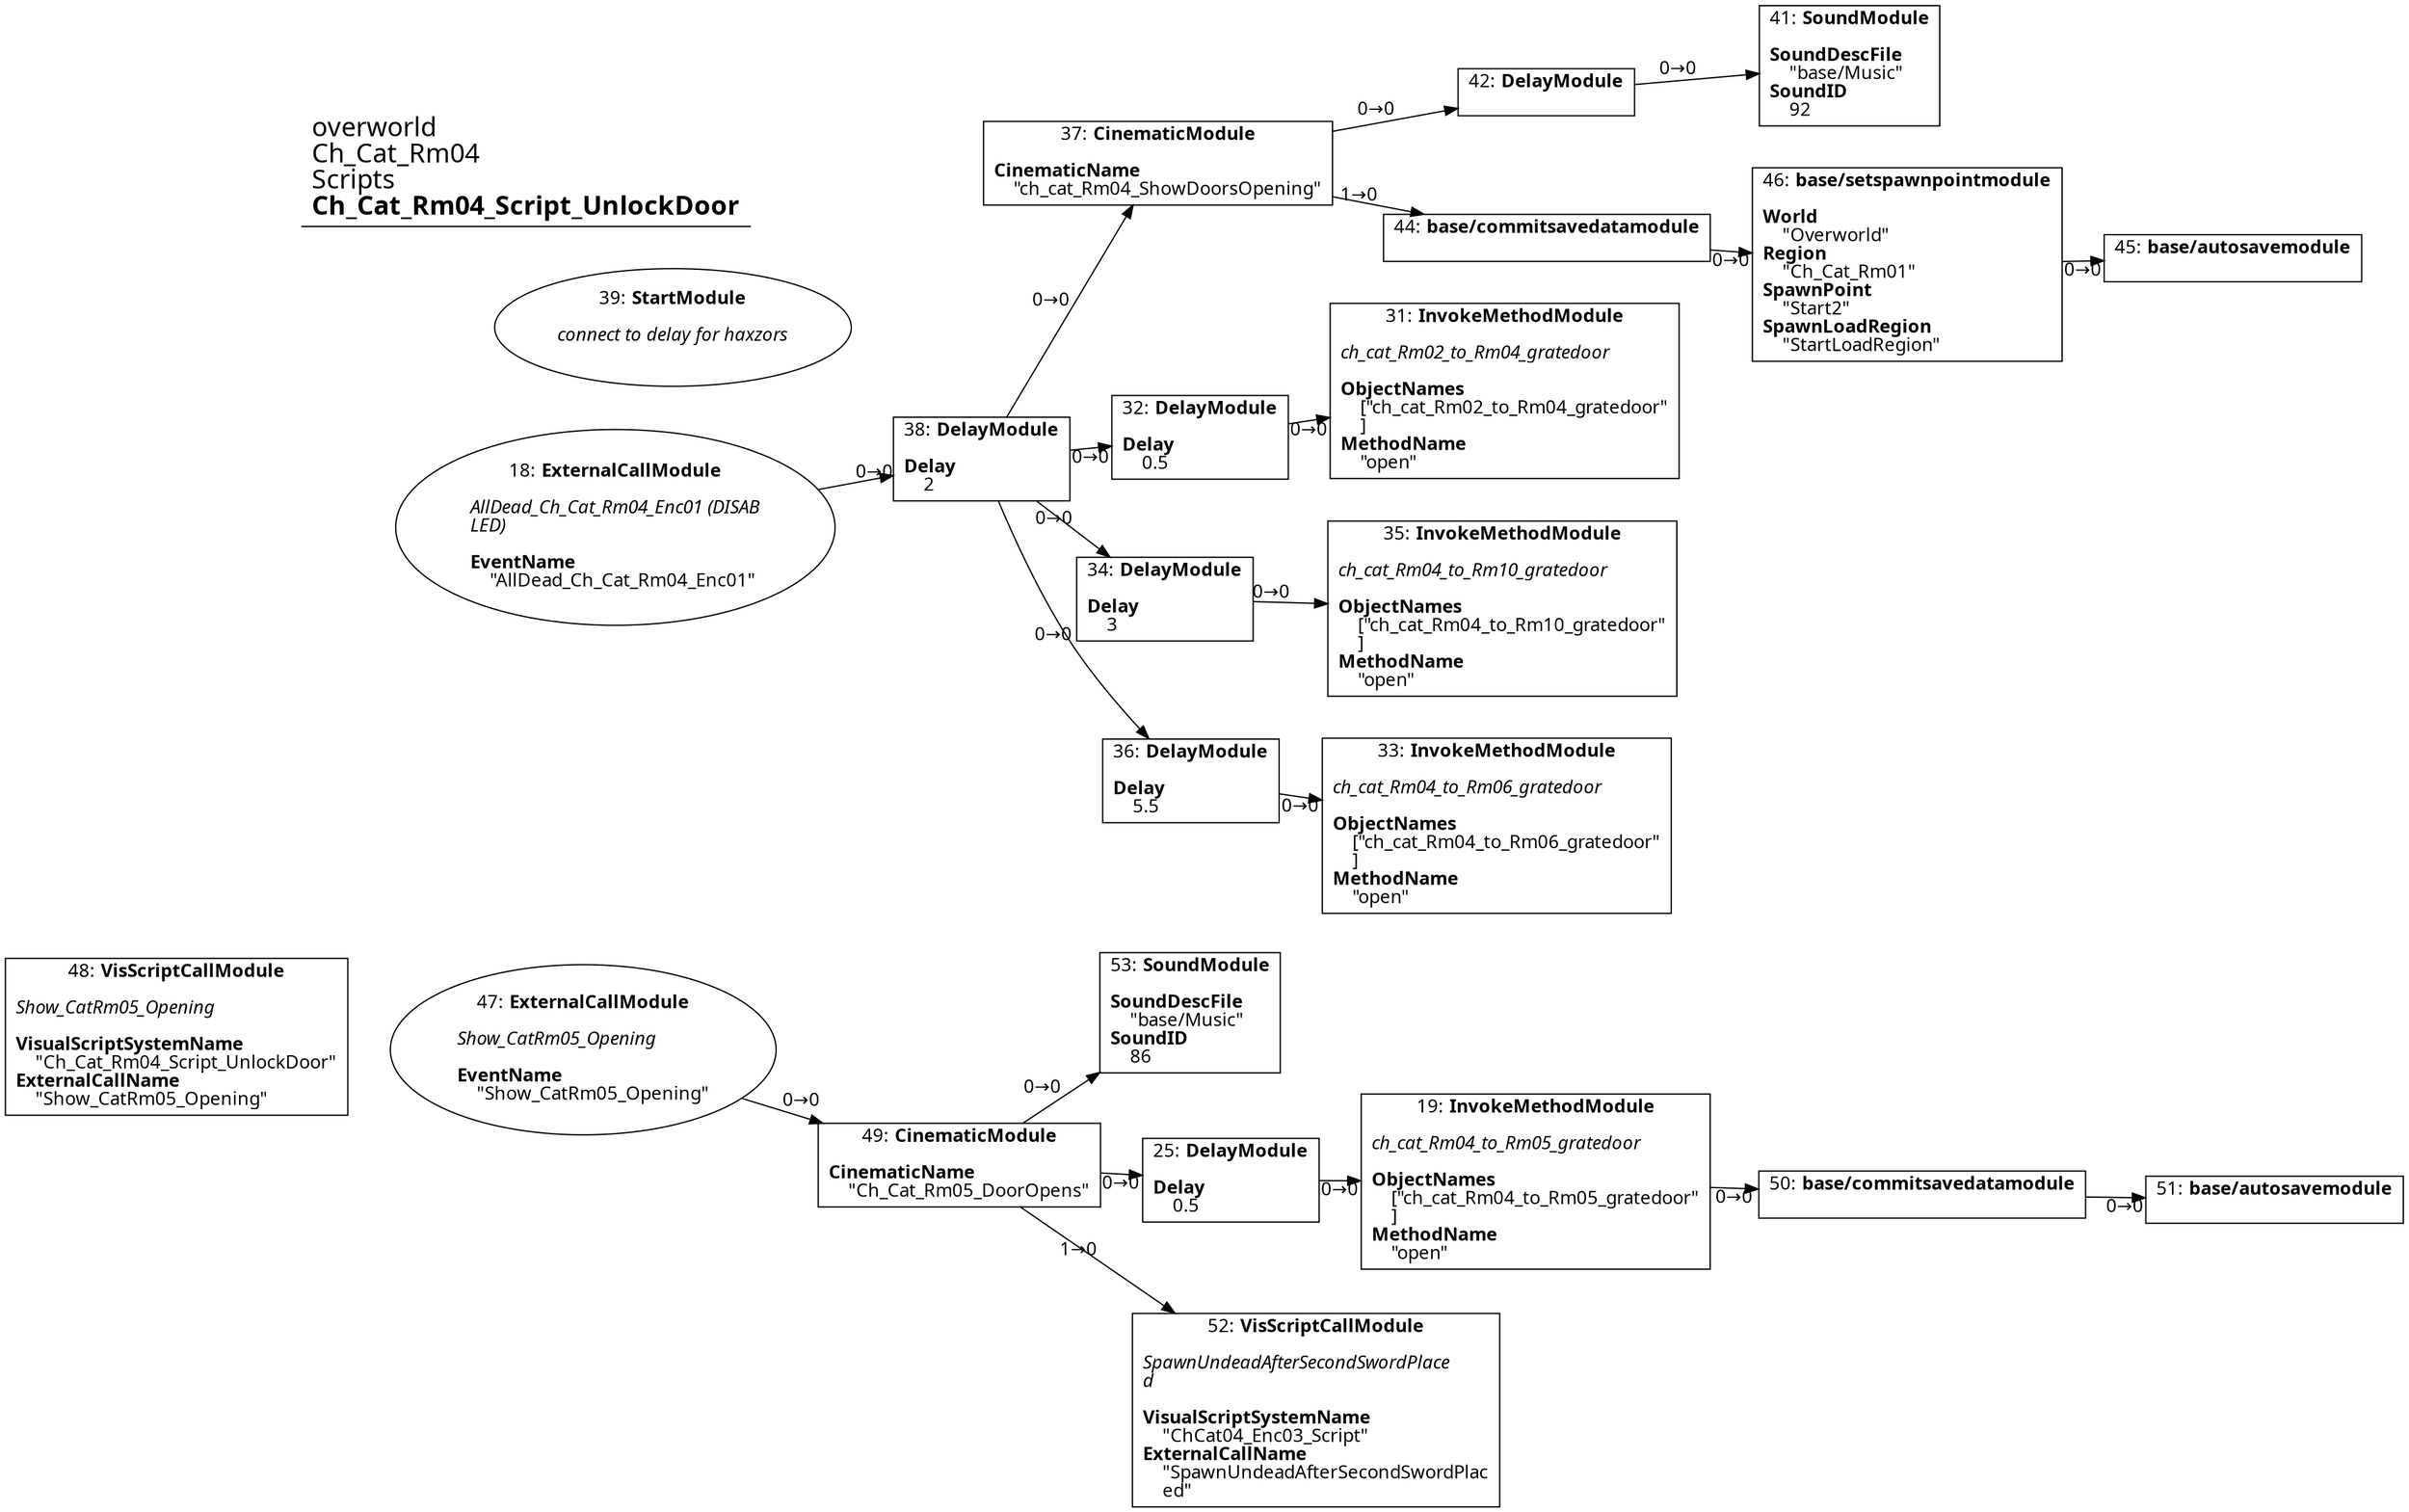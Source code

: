 digraph {
    layout = fdp;
    overlap = prism;
    sep = "+16";
    splines = spline;

    node [ shape = box ];

    graph [ fontname = "Segoe UI" ];
    node [ fontname = "Segoe UI" ];
    edge [ fontname = "Segoe UI" ];

    18 [ label = <18: <b>ExternalCallModule</b><br/><br/><i>AllDead_Ch_Cat_Rm04_Enc01 (DISAB<br align="left"/>LED)<br align="left"/></i><br align="left"/><b>EventName</b><br align="left"/>    &quot;AllDead_Ch_Cat_Rm04_Enc01&quot;<br align="left"/>> ];
    18 [ shape = oval ]
    18 [ pos = "0.53000003,-0.177!" ];
    18 -> 38 [ label = "0→0" ];

    19 [ label = <19: <b>InvokeMethodModule</b><br/><br/><i>ch_cat_Rm04_to_Rm05_gratedoor<br align="left"/></i><br align="left"/><b>ObjectNames</b><br align="left"/>    [&quot;ch_cat_Rm04_to_Rm05_gratedoor&quot;<br align="left"/>    ]<br align="left"/><b>MethodName</b><br align="left"/>    &quot;open&quot;<br align="left"/>> ];
    19 [ pos = "1.1570001,-0.938!" ];
    19 -> 50 [ label = "0→0" ];

    25 [ label = <25: <b>DelayModule</b><br/><br/><b>Delay</b><br align="left"/>    0.5<br align="left"/>> ];
    25 [ pos = "0.9850001,-0.938!" ];
    25 -> 19 [ label = "0→0" ];

    31 [ label = <31: <b>InvokeMethodModule</b><br/><br/><i>ch_cat_Rm02_to_Rm04_gratedoor<br align="left"/></i><br align="left"/><b>ObjectNames</b><br align="left"/>    [&quot;ch_cat_Rm02_to_Rm04_gratedoor&quot;<br align="left"/>    ]<br align="left"/><b>MethodName</b><br align="left"/>    &quot;open&quot;<br align="left"/>> ];
    31 [ pos = "1.1810001,-0.14500001!" ];

    32 [ label = <32: <b>DelayModule</b><br/><br/><b>Delay</b><br align="left"/>    0.5<br align="left"/>> ];
    32 [ pos = "1.0070001,-0.14500001!" ];
    32 -> 31 [ label = "0→0" ];

    33 [ label = <33: <b>InvokeMethodModule</b><br/><br/><i>ch_cat_Rm04_to_Rm06_gratedoor<br align="left"/></i><br align="left"/><b>ObjectNames</b><br align="left"/>    [&quot;ch_cat_Rm04_to_Rm06_gratedoor&quot;<br align="left"/>    ]<br align="left"/><b>MethodName</b><br align="left"/>    &quot;open&quot;<br align="left"/>> ];
    33 [ pos = "1.1520001,-0.49100003!" ];

    34 [ label = <34: <b>DelayModule</b><br/><br/><b>Delay</b><br align="left"/>    3<br align="left"/>> ];
    34 [ pos = "1.005,-0.305!" ];
    34 -> 35 [ label = "0→0" ];

    35 [ label = <35: <b>InvokeMethodModule</b><br/><br/><i>ch_cat_Rm04_to_Rm10_gratedoor<br align="left"/></i><br align="left"/><b>ObjectNames</b><br align="left"/>    [&quot;ch_cat_Rm04_to_Rm10_gratedoor&quot;<br align="left"/>    ]<br align="left"/><b>MethodName</b><br align="left"/>    &quot;open&quot;<br align="left"/>> ];
    35 [ pos = "1.169,-0.30400002!" ];

    36 [ label = <36: <b>DelayModule</b><br/><br/><b>Delay</b><br align="left"/>    5.5<br align="left"/>> ];
    36 [ pos = "1.0090001,-0.49100003!" ];
    36 -> 33 [ label = "0→0" ];

    37 [ label = <37: <b>CinematicModule</b><br/><br/><b>CinematicName</b><br align="left"/>    &quot;ch_cat_Rm04_ShowDoorsOpening&quot;<br align="left"/>> ];
    37 [ pos = "1.003,0.069000006!" ];
    37 -> 42 [ label = "0→0" ];
    37 -> 44 [ label = "1→0" ];

    38 [ label = <38: <b>DelayModule</b><br/><br/><b>Delay</b><br align="left"/>    2<br align="left"/>> ];
    38 [ pos = "0.8,-0.14500001!" ];
    38 -> 37 [ label = "0→0" ];
    38 -> 32 [ label = "0→0" ];
    38 -> 34 [ label = "0→0" ];
    38 -> 36 [ label = "0→0" ];

    39 [ label = <39: <b>StartModule</b><br/><br/><i>connect to delay for haxzors<br align="left"/></i><br align="left"/>> ];
    39 [ shape = oval ]
    39 [ pos = "0.565,-0.063!" ];

    41 [ label = <41: <b>SoundModule</b><br/><br/><b>SoundDescFile</b><br align="left"/>    &quot;base/Music&quot;<br align="left"/><b>SoundID</b><br align="left"/>    92<br align="left"/>> ];
    41 [ pos = "1.437,0.202!" ];

    42 [ label = <42: <b>DelayModule</b><br/><br/>> ];
    42 [ pos = "1.269,0.202!" ];
    42 -> 41 [ label = "0→0" ];

    44 [ label = <44: <b>base/commitsavedatamodule</b><br/><br/>> ];
    44 [ pos = "1.266,0.008!" ];
    44 -> 46 [ label = "0→0" ];

    45 [ label = <45: <b>base/autosavemodule</b><br/><br/>> ];
    45 [ pos = "1.6910001,0.008!" ];

    46 [ label = <46: <b>base/setspawnpointmodule</b><br/><br/><b>World</b><br align="left"/>    &quot;Overworld&quot;<br align="left"/><b>Region</b><br align="left"/>    &quot;Ch_Cat_Rm01&quot;<br align="left"/><b>SpawnPoint</b><br align="left"/>    &quot;Start2&quot;<br align="left"/><b>SpawnLoadRegion</b><br align="left"/>    &quot;StartLoadRegion&quot;<br align="left"/>> ];
    46 [ pos = "1.4860001,0.008!" ];
    46 -> 45 [ label = "0→0" ];

    47 [ label = <47: <b>ExternalCallModule</b><br/><br/><i>Show_CatRm05_Opening<br align="left"/></i><br align="left"/><b>EventName</b><br align="left"/>    &quot;Show_CatRm05_Opening&quot;<br align="left"/>> ];
    47 [ shape = oval ]
    47 [ pos = "0.532,-0.938!" ];
    47 -> 49 [ label = "0→0" ];

    48 [ label = <48: <b>VisScriptCallModule</b><br/><br/><i>Show_CatRm05_Opening<br align="left"/></i><br align="left"/><b>VisualScriptSystemName</b><br align="left"/>    &quot;Ch_Cat_Rm04_Script_UnlockDoor&quot;<br align="left"/><b>ExternalCallName</b><br align="left"/>    &quot;Show_CatRm05_Opening&quot;<br align="left"/>> ];
    48 [ pos = "0.32900003,-0.93700004!" ];

    49 [ label = <49: <b>CinematicModule</b><br/><br/><b>CinematicName</b><br align="left"/>    &quot;Ch_Cat_Rm05_DoorOpens&quot;<br align="left"/>> ];
    49 [ pos = "0.776,-0.938!" ];
    49 -> 25 [ label = "0→0" ];
    49 -> 52 [ label = "1→0" ];
    49 -> 53 [ label = "0→0" ];

    50 [ label = <50: <b>base/commitsavedatamodule</b><br/><br/>> ];
    50 [ pos = "1.4130001,-0.938!" ];
    50 -> 51 [ label = "0→0" ];

    51 [ label = <51: <b>base/autosavemodule</b><br/><br/>> ];
    51 [ pos = "1.6480001,-0.938!" ];

    52 [ label = <52: <b>VisScriptCallModule</b><br/><br/><i>SpawnUndeadAfterSecondSwordPlace<br align="left"/>d<br align="left"/></i><br align="left"/><b>VisualScriptSystemName</b><br align="left"/>    &quot;ChCat04_Enc03_Script&quot;<br align="left"/><b>ExternalCallName</b><br align="left"/>    &quot;SpawnUndeadAfterSecondSwordPlac<br align="left"/>    ed&quot;<br align="left"/>> ];
    52 [ pos = "0.98600006,-1.1550001!" ];

    53 [ label = <53: <b>SoundModule</b><br/><br/><b>SoundDescFile</b><br align="left"/>    &quot;base/Music&quot;<br align="left"/><b>SoundID</b><br align="left"/>    86<br align="left"/>> ];
    53 [ pos = "0.98200005,-0.791!" ];

    title [ pos = "0.328,0.20300001!" ];
    title [ shape = underline ];
    title [ label = <<font point-size="20">overworld<br align="left"/>Ch_Cat_Rm04<br align="left"/>Scripts<br align="left"/><b>Ch_Cat_Rm04_Script_UnlockDoor</b><br align="left"/></font>> ];
}
